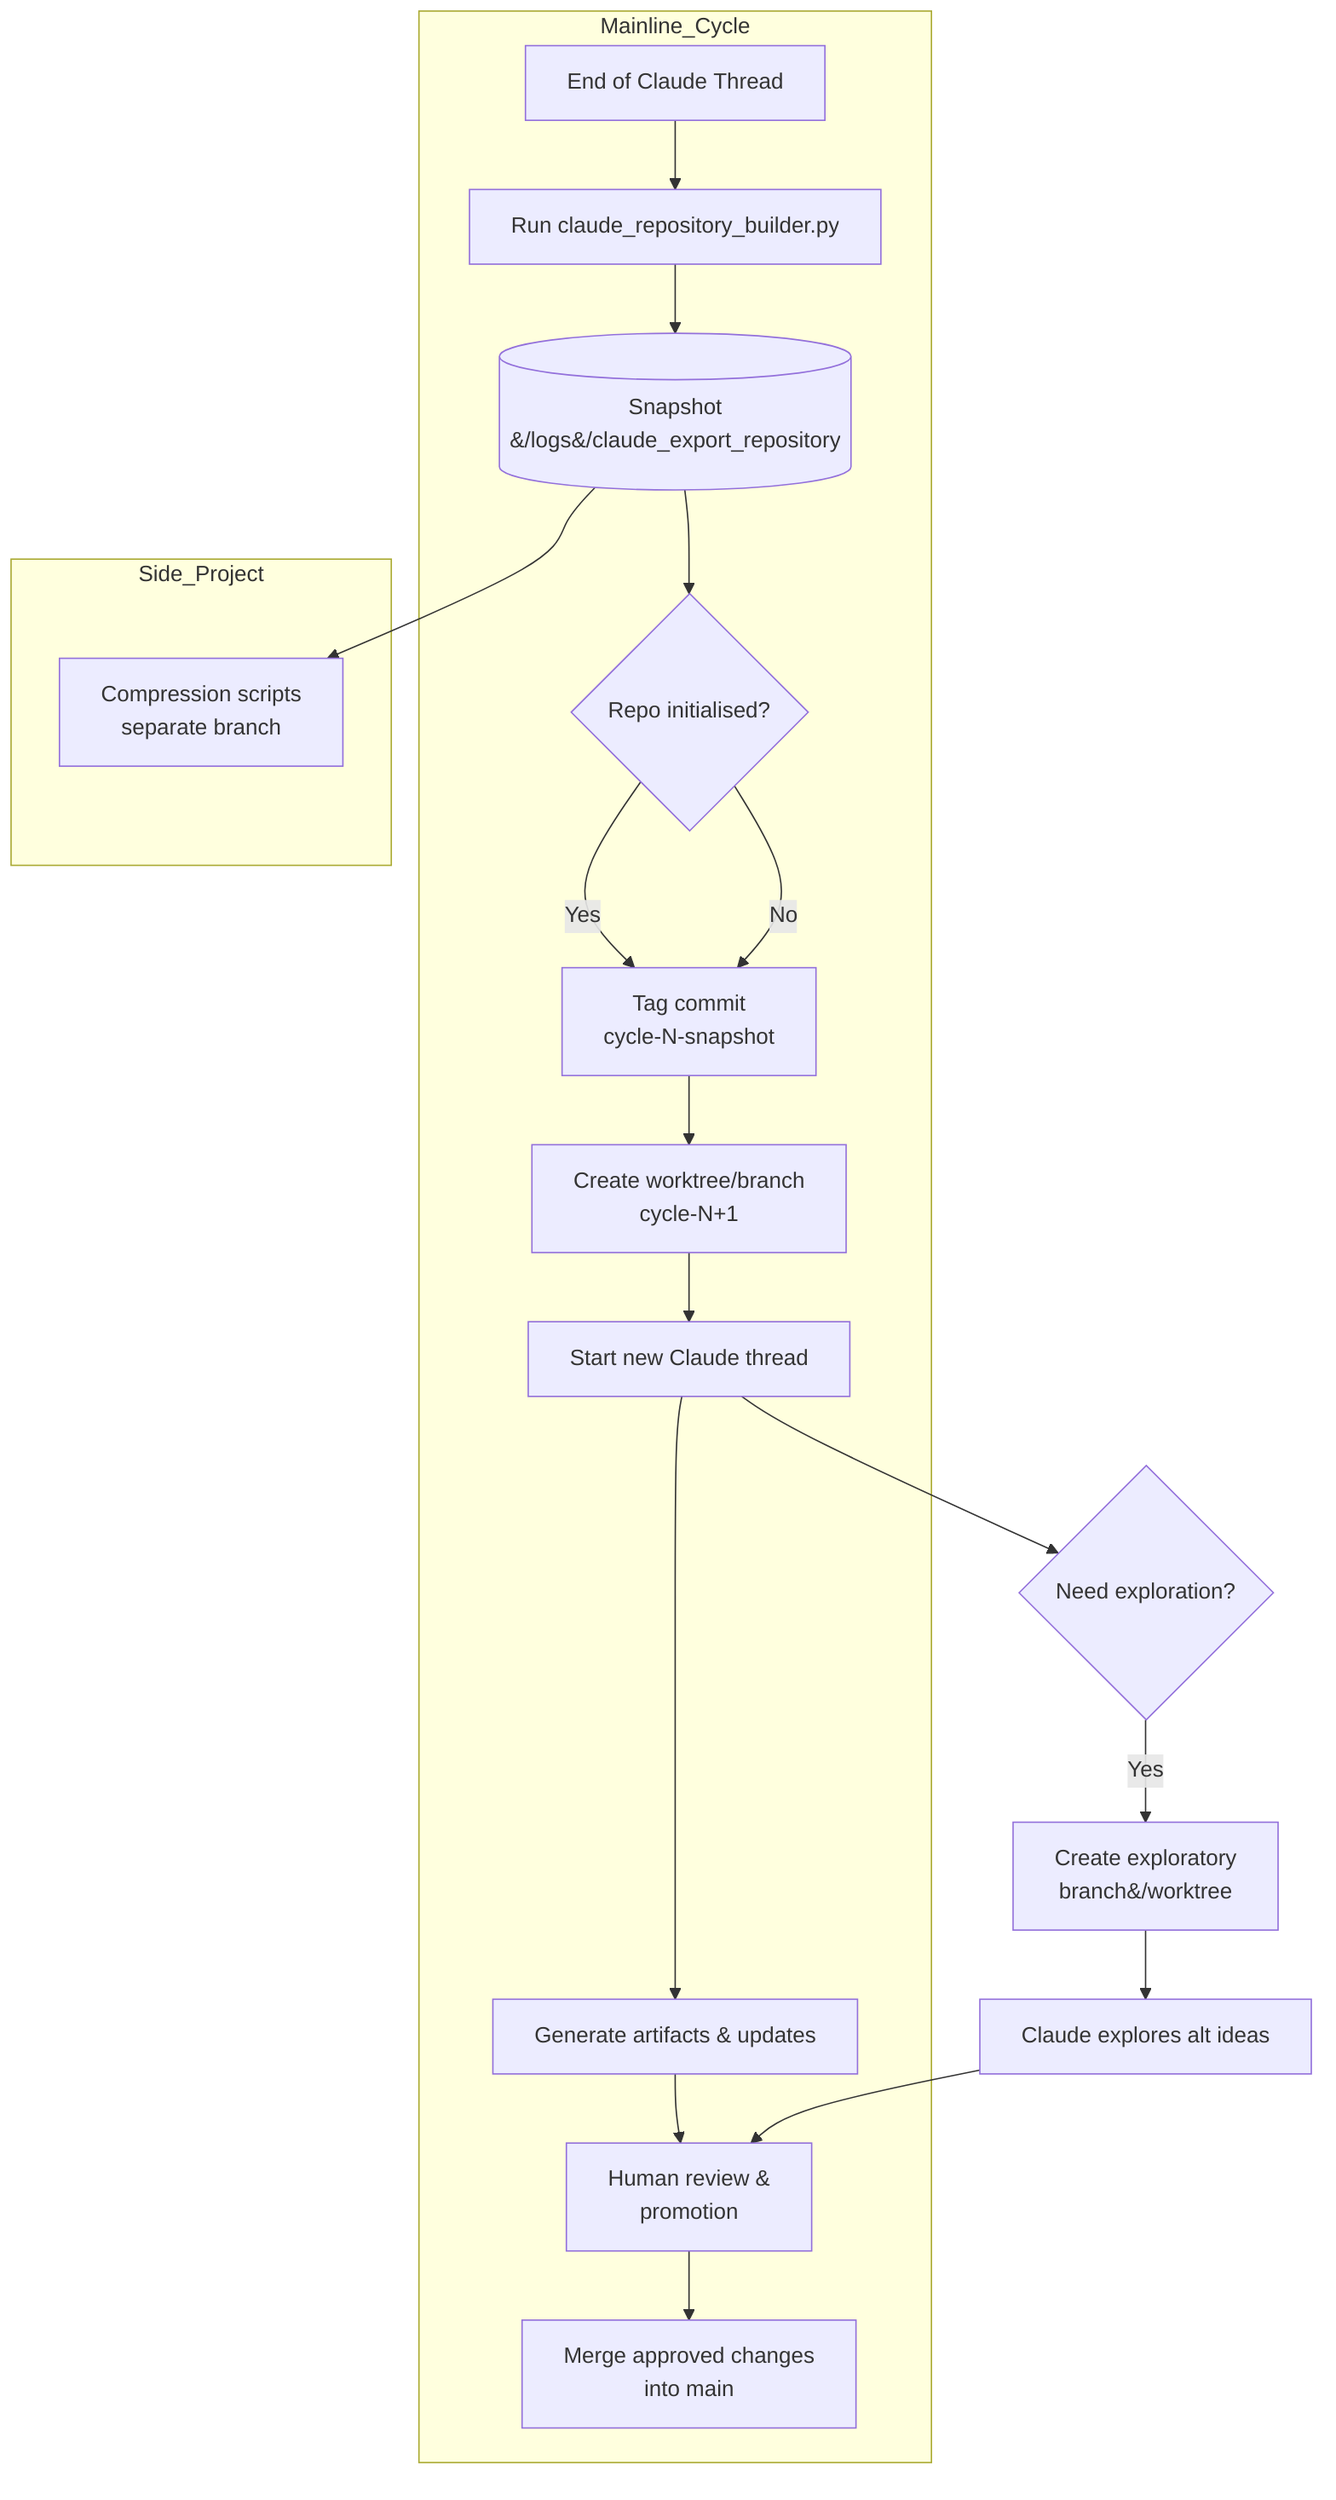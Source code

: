 flowchart TD
    subgraph Mainline_Cycle
        A[End&nbsp;of&nbsp;Claude&nbsp;Thread] --> B[Run&nbsp;claude_repository_builder.py]
        B --> C[(Snapshot<br/>&#47;logs&#47;claude_export_repository)]
        C --> D{Repo&nbsp;initialised?}
        D -->|Yes| E[Tag&nbsp;commit<br/>cycle-N-snapshot]
        D -->|No| E
        E --> F[Create&nbsp;worktree/branch<br/>cycle-N+1]
        F --> G[Start&nbsp;new&nbsp;Claude&nbsp;thread]
        G --> H[Generate&nbsp;artifacts&nbsp;&amp;&nbsp;updates]
        H --> I[Human&nbsp;review&nbsp;&amp;<br/>promotion]
        I --> J[Merge&nbsp;approved&nbsp;changes<br/>into&nbsp;main]
    end
    G --> K{Need&nbsp;exploration?}
    K -->|Yes| L[Create&nbsp;exploratory<br/>branch&#47;worktree]
    L --> M[Claude&nbsp;explores&nbsp;alt&nbsp;ideas]
    M --> I
    subgraph Side_Project
        C --> N[Compression&nbsp;scripts<br/>separate&nbsp;branch]
    end